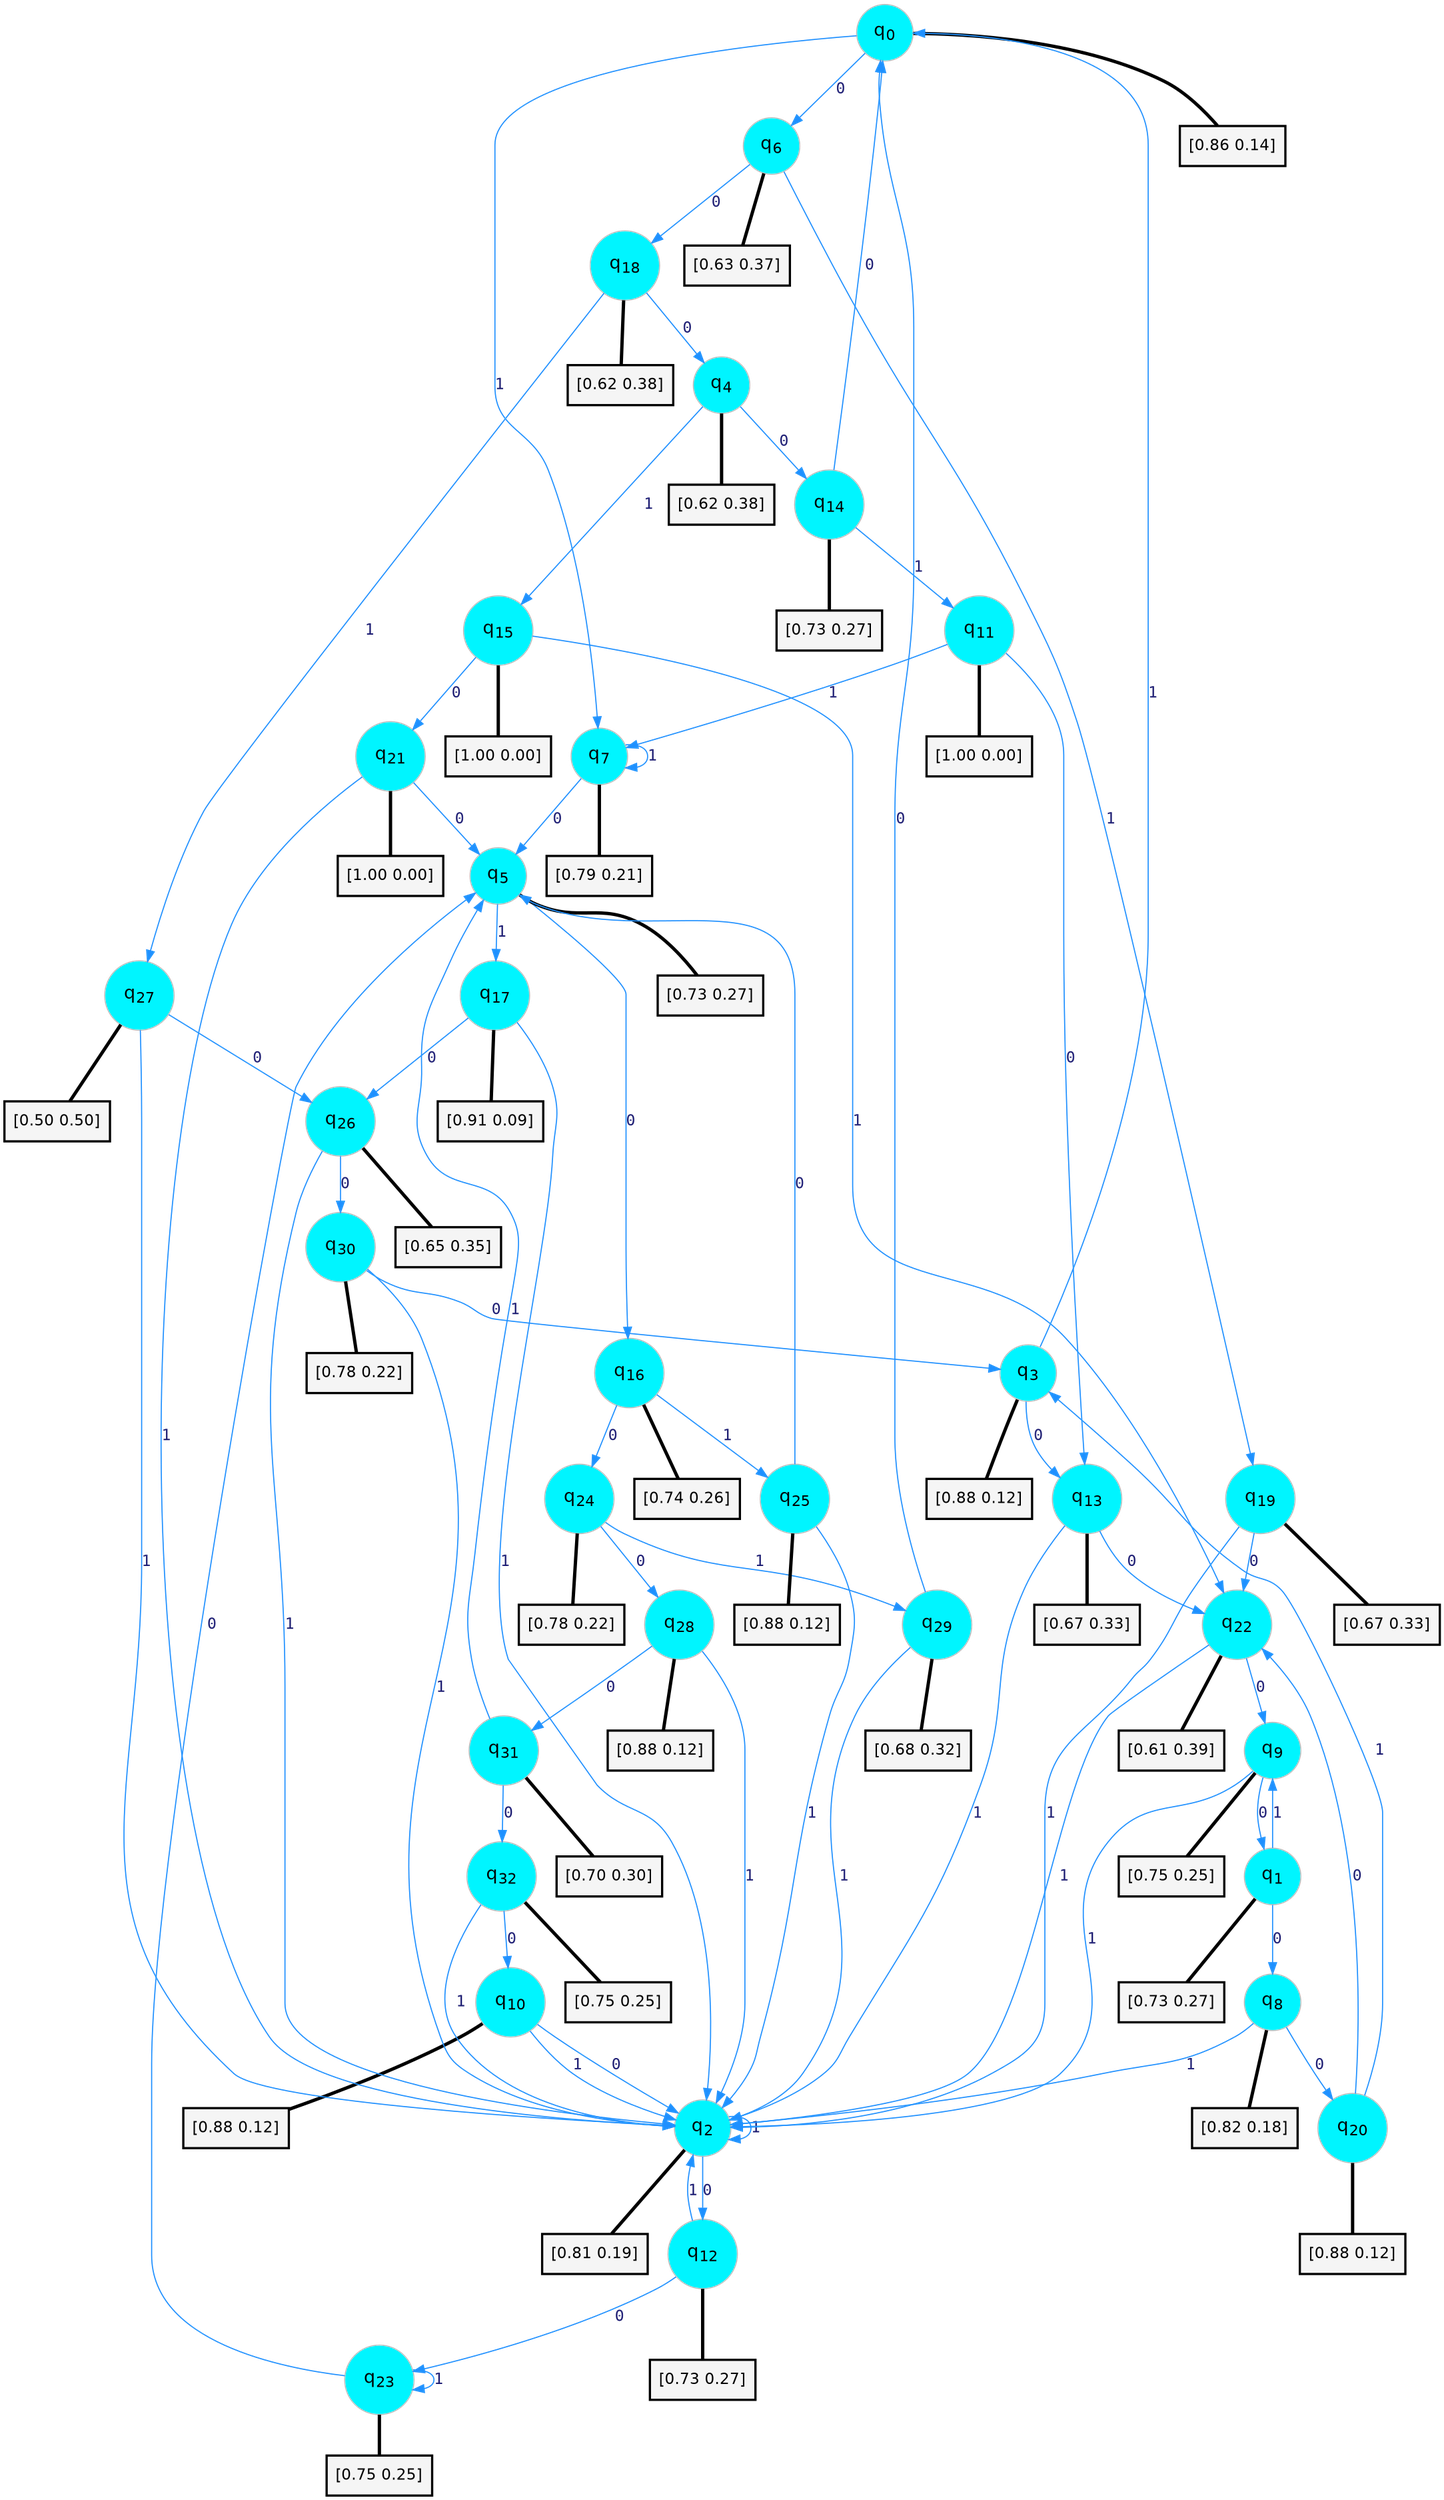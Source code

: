 digraph G {
graph [
bgcolor=transparent, dpi=300, rankdir=TD, size="40,25"];
node [
color=gray, fillcolor=turquoise1, fontcolor=black, fontname=Helvetica, fontsize=16, fontweight=bold, shape=circle, style=filled];
edge [
arrowsize=1, color=dodgerblue1, fontcolor=midnightblue, fontname=courier, fontweight=bold, penwidth=1, style=solid, weight=20];
0[label=<q<SUB>0</SUB>>];
1[label=<q<SUB>1</SUB>>];
2[label=<q<SUB>2</SUB>>];
3[label=<q<SUB>3</SUB>>];
4[label=<q<SUB>4</SUB>>];
5[label=<q<SUB>5</SUB>>];
6[label=<q<SUB>6</SUB>>];
7[label=<q<SUB>7</SUB>>];
8[label=<q<SUB>8</SUB>>];
9[label=<q<SUB>9</SUB>>];
10[label=<q<SUB>10</SUB>>];
11[label=<q<SUB>11</SUB>>];
12[label=<q<SUB>12</SUB>>];
13[label=<q<SUB>13</SUB>>];
14[label=<q<SUB>14</SUB>>];
15[label=<q<SUB>15</SUB>>];
16[label=<q<SUB>16</SUB>>];
17[label=<q<SUB>17</SUB>>];
18[label=<q<SUB>18</SUB>>];
19[label=<q<SUB>19</SUB>>];
20[label=<q<SUB>20</SUB>>];
21[label=<q<SUB>21</SUB>>];
22[label=<q<SUB>22</SUB>>];
23[label=<q<SUB>23</SUB>>];
24[label=<q<SUB>24</SUB>>];
25[label=<q<SUB>25</SUB>>];
26[label=<q<SUB>26</SUB>>];
27[label=<q<SUB>27</SUB>>];
28[label=<q<SUB>28</SUB>>];
29[label=<q<SUB>29</SUB>>];
30[label=<q<SUB>30</SUB>>];
31[label=<q<SUB>31</SUB>>];
32[label=<q<SUB>32</SUB>>];
33[label="[0.86 0.14]", shape=box,fontcolor=black, fontname=Helvetica, fontsize=14, penwidth=2, fillcolor=whitesmoke,color=black];
34[label="[0.73 0.27]", shape=box,fontcolor=black, fontname=Helvetica, fontsize=14, penwidth=2, fillcolor=whitesmoke,color=black];
35[label="[0.81 0.19]", shape=box,fontcolor=black, fontname=Helvetica, fontsize=14, penwidth=2, fillcolor=whitesmoke,color=black];
36[label="[0.88 0.12]", shape=box,fontcolor=black, fontname=Helvetica, fontsize=14, penwidth=2, fillcolor=whitesmoke,color=black];
37[label="[0.62 0.38]", shape=box,fontcolor=black, fontname=Helvetica, fontsize=14, penwidth=2, fillcolor=whitesmoke,color=black];
38[label="[0.73 0.27]", shape=box,fontcolor=black, fontname=Helvetica, fontsize=14, penwidth=2, fillcolor=whitesmoke,color=black];
39[label="[0.63 0.37]", shape=box,fontcolor=black, fontname=Helvetica, fontsize=14, penwidth=2, fillcolor=whitesmoke,color=black];
40[label="[0.79 0.21]", shape=box,fontcolor=black, fontname=Helvetica, fontsize=14, penwidth=2, fillcolor=whitesmoke,color=black];
41[label="[0.82 0.18]", shape=box,fontcolor=black, fontname=Helvetica, fontsize=14, penwidth=2, fillcolor=whitesmoke,color=black];
42[label="[0.75 0.25]", shape=box,fontcolor=black, fontname=Helvetica, fontsize=14, penwidth=2, fillcolor=whitesmoke,color=black];
43[label="[0.88 0.12]", shape=box,fontcolor=black, fontname=Helvetica, fontsize=14, penwidth=2, fillcolor=whitesmoke,color=black];
44[label="[1.00 0.00]", shape=box,fontcolor=black, fontname=Helvetica, fontsize=14, penwidth=2, fillcolor=whitesmoke,color=black];
45[label="[0.73 0.27]", shape=box,fontcolor=black, fontname=Helvetica, fontsize=14, penwidth=2, fillcolor=whitesmoke,color=black];
46[label="[0.67 0.33]", shape=box,fontcolor=black, fontname=Helvetica, fontsize=14, penwidth=2, fillcolor=whitesmoke,color=black];
47[label="[0.73 0.27]", shape=box,fontcolor=black, fontname=Helvetica, fontsize=14, penwidth=2, fillcolor=whitesmoke,color=black];
48[label="[1.00 0.00]", shape=box,fontcolor=black, fontname=Helvetica, fontsize=14, penwidth=2, fillcolor=whitesmoke,color=black];
49[label="[0.74 0.26]", shape=box,fontcolor=black, fontname=Helvetica, fontsize=14, penwidth=2, fillcolor=whitesmoke,color=black];
50[label="[0.91 0.09]", shape=box,fontcolor=black, fontname=Helvetica, fontsize=14, penwidth=2, fillcolor=whitesmoke,color=black];
51[label="[0.62 0.38]", shape=box,fontcolor=black, fontname=Helvetica, fontsize=14, penwidth=2, fillcolor=whitesmoke,color=black];
52[label="[0.67 0.33]", shape=box,fontcolor=black, fontname=Helvetica, fontsize=14, penwidth=2, fillcolor=whitesmoke,color=black];
53[label="[0.88 0.12]", shape=box,fontcolor=black, fontname=Helvetica, fontsize=14, penwidth=2, fillcolor=whitesmoke,color=black];
54[label="[1.00 0.00]", shape=box,fontcolor=black, fontname=Helvetica, fontsize=14, penwidth=2, fillcolor=whitesmoke,color=black];
55[label="[0.61 0.39]", shape=box,fontcolor=black, fontname=Helvetica, fontsize=14, penwidth=2, fillcolor=whitesmoke,color=black];
56[label="[0.75 0.25]", shape=box,fontcolor=black, fontname=Helvetica, fontsize=14, penwidth=2, fillcolor=whitesmoke,color=black];
57[label="[0.78 0.22]", shape=box,fontcolor=black, fontname=Helvetica, fontsize=14, penwidth=2, fillcolor=whitesmoke,color=black];
58[label="[0.88 0.12]", shape=box,fontcolor=black, fontname=Helvetica, fontsize=14, penwidth=2, fillcolor=whitesmoke,color=black];
59[label="[0.65 0.35]", shape=box,fontcolor=black, fontname=Helvetica, fontsize=14, penwidth=2, fillcolor=whitesmoke,color=black];
60[label="[0.50 0.50]", shape=box,fontcolor=black, fontname=Helvetica, fontsize=14, penwidth=2, fillcolor=whitesmoke,color=black];
61[label="[0.88 0.12]", shape=box,fontcolor=black, fontname=Helvetica, fontsize=14, penwidth=2, fillcolor=whitesmoke,color=black];
62[label="[0.68 0.32]", shape=box,fontcolor=black, fontname=Helvetica, fontsize=14, penwidth=2, fillcolor=whitesmoke,color=black];
63[label="[0.78 0.22]", shape=box,fontcolor=black, fontname=Helvetica, fontsize=14, penwidth=2, fillcolor=whitesmoke,color=black];
64[label="[0.70 0.30]", shape=box,fontcolor=black, fontname=Helvetica, fontsize=14, penwidth=2, fillcolor=whitesmoke,color=black];
65[label="[0.75 0.25]", shape=box,fontcolor=black, fontname=Helvetica, fontsize=14, penwidth=2, fillcolor=whitesmoke,color=black];
0->6 [label=0];
0->7 [label=1];
0->33 [arrowhead=none, penwidth=3,color=black];
1->8 [label=0];
1->9 [label=1];
1->34 [arrowhead=none, penwidth=3,color=black];
2->12 [label=0];
2->2 [label=1];
2->35 [arrowhead=none, penwidth=3,color=black];
3->13 [label=0];
3->0 [label=1];
3->36 [arrowhead=none, penwidth=3,color=black];
4->14 [label=0];
4->15 [label=1];
4->37 [arrowhead=none, penwidth=3,color=black];
5->16 [label=0];
5->17 [label=1];
5->38 [arrowhead=none, penwidth=3,color=black];
6->18 [label=0];
6->19 [label=1];
6->39 [arrowhead=none, penwidth=3,color=black];
7->5 [label=0];
7->7 [label=1];
7->40 [arrowhead=none, penwidth=3,color=black];
8->20 [label=0];
8->2 [label=1];
8->41 [arrowhead=none, penwidth=3,color=black];
9->1 [label=0];
9->2 [label=1];
9->42 [arrowhead=none, penwidth=3,color=black];
10->2 [label=0];
10->2 [label=1];
10->43 [arrowhead=none, penwidth=3,color=black];
11->13 [label=0];
11->7 [label=1];
11->44 [arrowhead=none, penwidth=3,color=black];
12->23 [label=0];
12->2 [label=1];
12->45 [arrowhead=none, penwidth=3,color=black];
13->22 [label=0];
13->2 [label=1];
13->46 [arrowhead=none, penwidth=3,color=black];
14->0 [label=0];
14->11 [label=1];
14->47 [arrowhead=none, penwidth=3,color=black];
15->21 [label=0];
15->22 [label=1];
15->48 [arrowhead=none, penwidth=3,color=black];
16->24 [label=0];
16->25 [label=1];
16->49 [arrowhead=none, penwidth=3,color=black];
17->26 [label=0];
17->2 [label=1];
17->50 [arrowhead=none, penwidth=3,color=black];
18->4 [label=0];
18->27 [label=1];
18->51 [arrowhead=none, penwidth=3,color=black];
19->22 [label=0];
19->2 [label=1];
19->52 [arrowhead=none, penwidth=3,color=black];
20->22 [label=0];
20->3 [label=1];
20->53 [arrowhead=none, penwidth=3,color=black];
21->5 [label=0];
21->2 [label=1];
21->54 [arrowhead=none, penwidth=3,color=black];
22->9 [label=0];
22->2 [label=1];
22->55 [arrowhead=none, penwidth=3,color=black];
23->5 [label=0];
23->23 [label=1];
23->56 [arrowhead=none, penwidth=3,color=black];
24->28 [label=0];
24->29 [label=1];
24->57 [arrowhead=none, penwidth=3,color=black];
25->5 [label=0];
25->2 [label=1];
25->58 [arrowhead=none, penwidth=3,color=black];
26->30 [label=0];
26->2 [label=1];
26->59 [arrowhead=none, penwidth=3,color=black];
27->26 [label=0];
27->2 [label=1];
27->60 [arrowhead=none, penwidth=3,color=black];
28->31 [label=0];
28->2 [label=1];
28->61 [arrowhead=none, penwidth=3,color=black];
29->0 [label=0];
29->2 [label=1];
29->62 [arrowhead=none, penwidth=3,color=black];
30->3 [label=0];
30->2 [label=1];
30->63 [arrowhead=none, penwidth=3,color=black];
31->32 [label=0];
31->5 [label=1];
31->64 [arrowhead=none, penwidth=3,color=black];
32->10 [label=0];
32->2 [label=1];
32->65 [arrowhead=none, penwidth=3,color=black];
}
